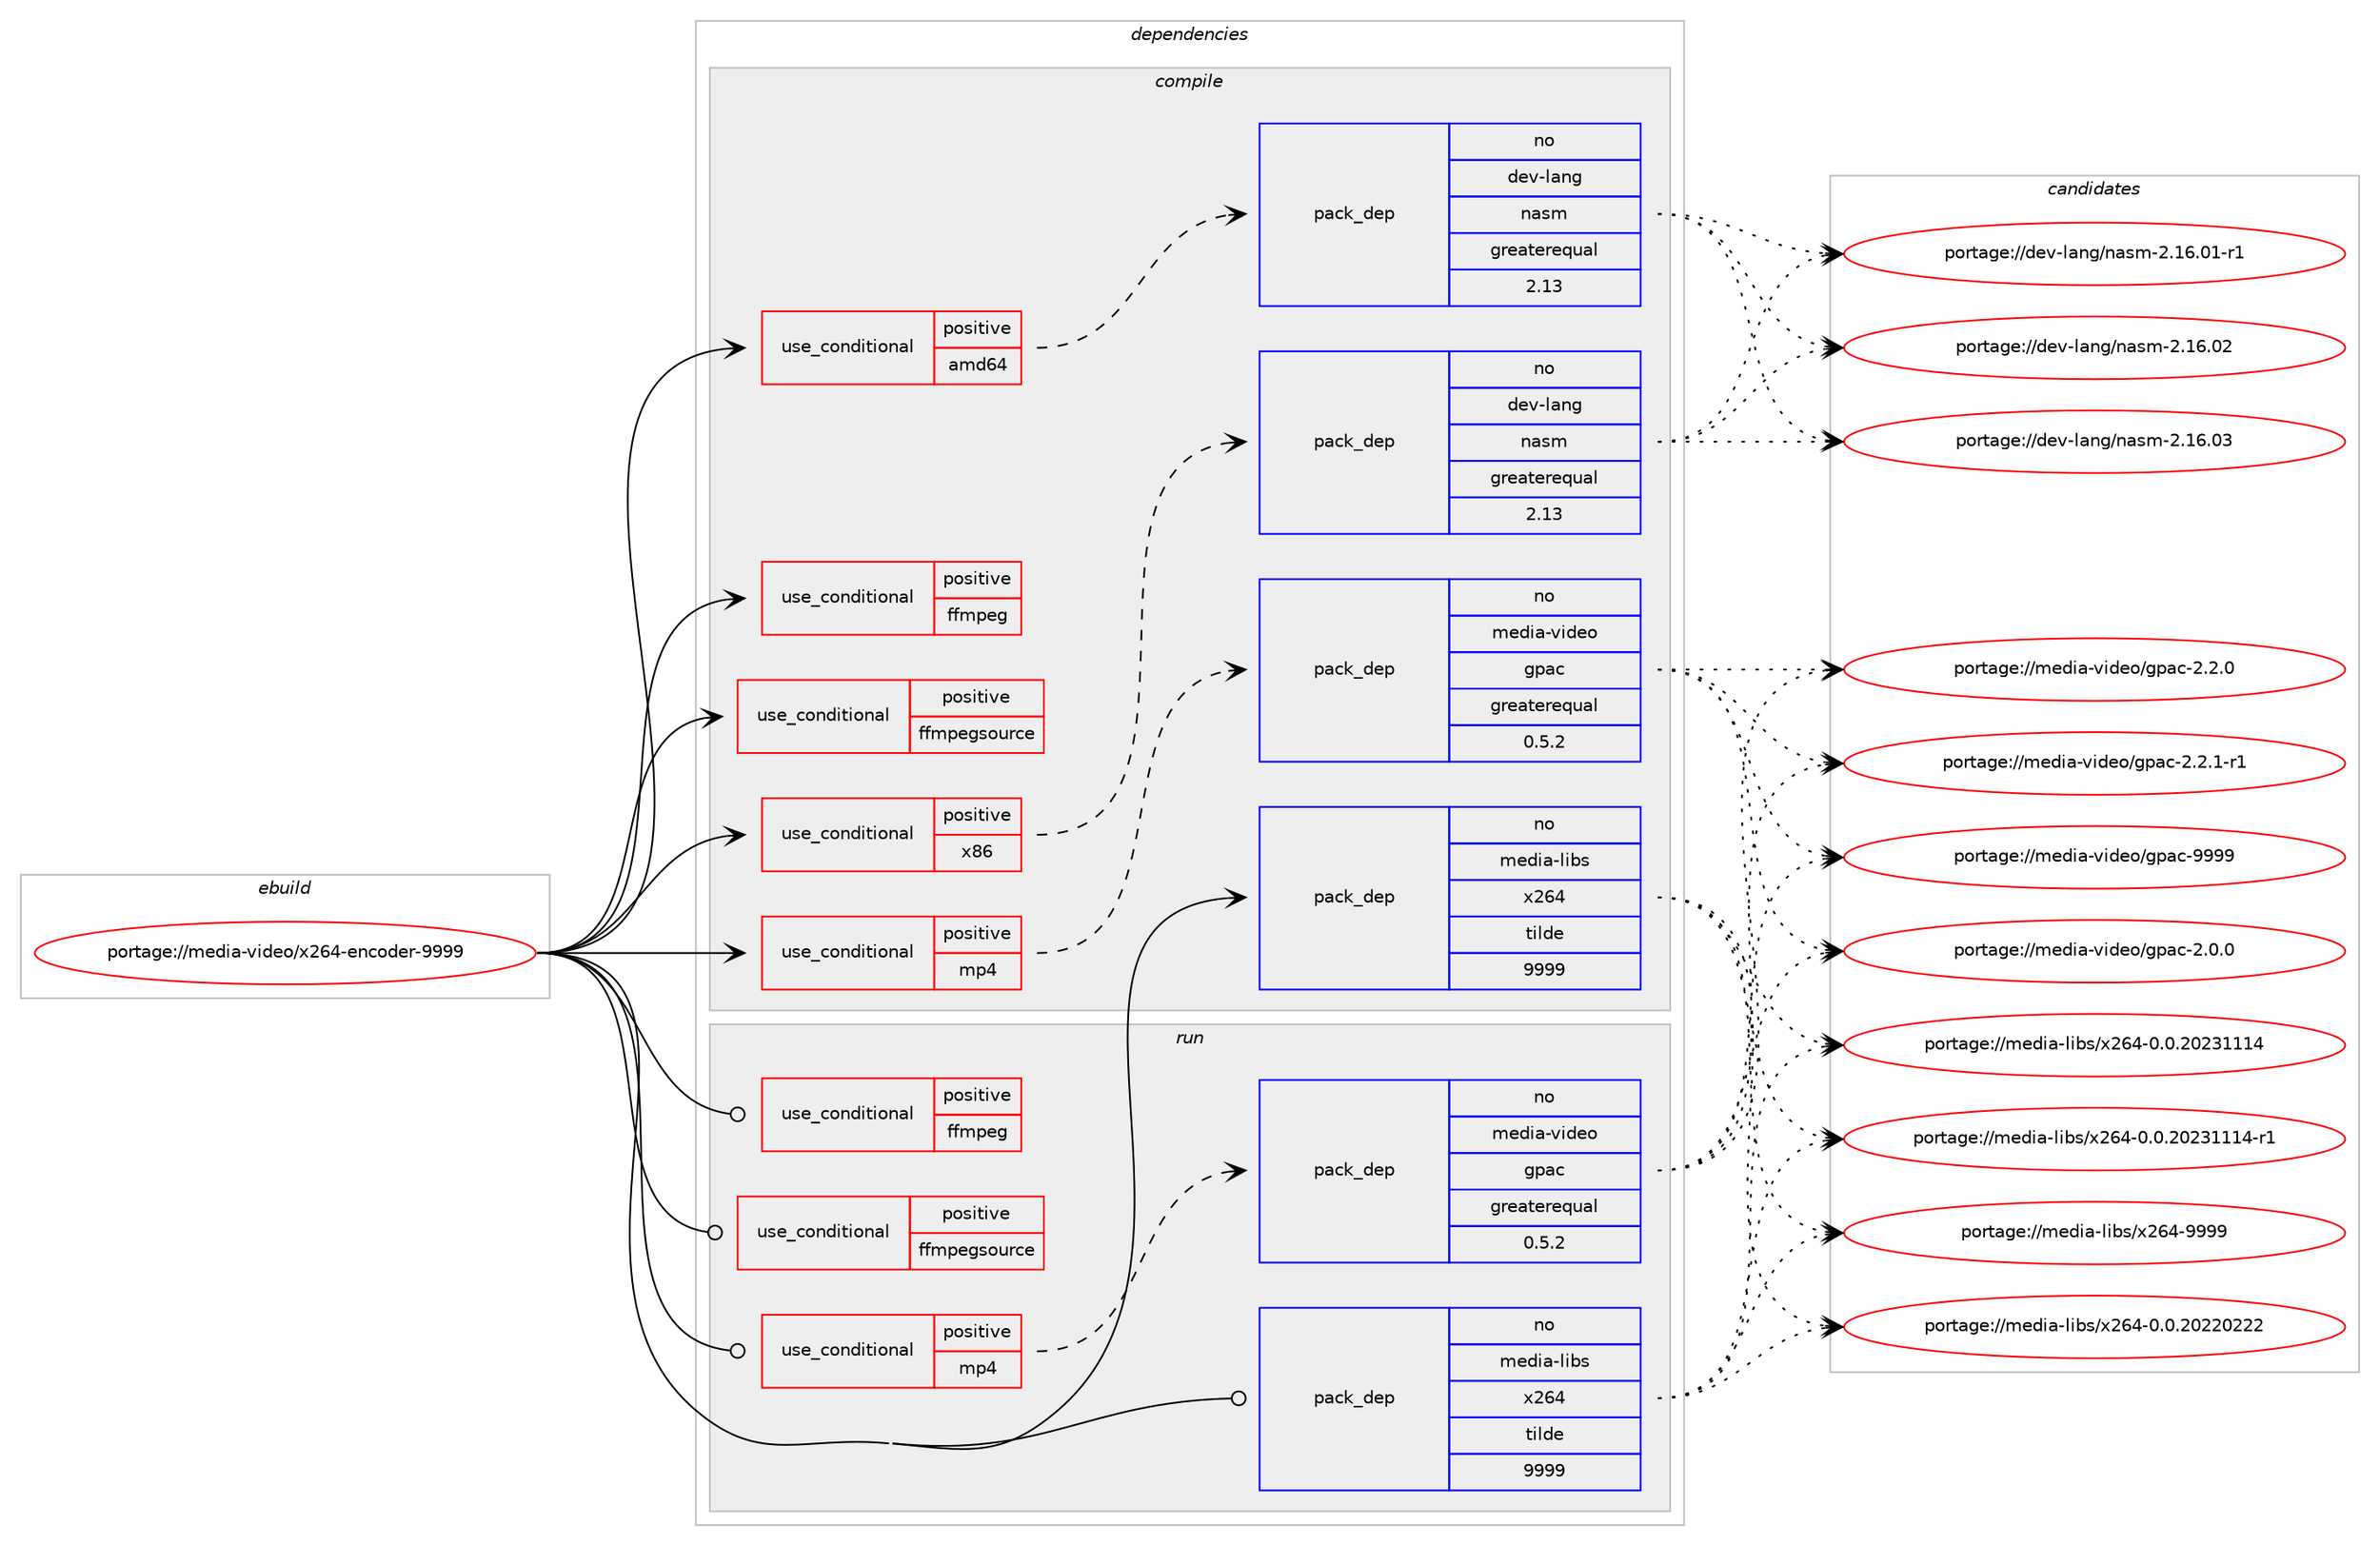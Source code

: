 digraph prolog {

# *************
# Graph options
# *************

newrank=true;
concentrate=true;
compound=true;
graph [rankdir=LR,fontname=Helvetica,fontsize=10,ranksep=1.5];#, ranksep=2.5, nodesep=0.2];
edge  [arrowhead=vee];
node  [fontname=Helvetica,fontsize=10];

# **********
# The ebuild
# **********

subgraph cluster_leftcol {
color=gray;
rank=same;
label=<<i>ebuild</i>>;
id [label="portage://media-video/x264-encoder-9999", color=red, width=4, href="../media-video/x264-encoder-9999.svg"];
}

# ****************
# The dependencies
# ****************

subgraph cluster_midcol {
color=gray;
label=<<i>dependencies</i>>;
subgraph cluster_compile {
fillcolor="#eeeeee";
style=filled;
label=<<i>compile</i>>;
subgraph cond84416 {
dependency172991 [label=<<TABLE BORDER="0" CELLBORDER="1" CELLSPACING="0" CELLPADDING="4"><TR><TD ROWSPAN="3" CELLPADDING="10">use_conditional</TD></TR><TR><TD>positive</TD></TR><TR><TD>amd64</TD></TR></TABLE>>, shape=none, color=red];
subgraph pack86088 {
dependency172992 [label=<<TABLE BORDER="0" CELLBORDER="1" CELLSPACING="0" CELLPADDING="4" WIDTH="220"><TR><TD ROWSPAN="6" CELLPADDING="30">pack_dep</TD></TR><TR><TD WIDTH="110">no</TD></TR><TR><TD>dev-lang</TD></TR><TR><TD>nasm</TD></TR><TR><TD>greaterequal</TD></TR><TR><TD>2.13</TD></TR></TABLE>>, shape=none, color=blue];
}
dependency172991:e -> dependency172992:w [weight=20,style="dashed",arrowhead="vee"];
}
id:e -> dependency172991:w [weight=20,style="solid",arrowhead="vee"];
subgraph cond84417 {
dependency172993 [label=<<TABLE BORDER="0" CELLBORDER="1" CELLSPACING="0" CELLPADDING="4"><TR><TD ROWSPAN="3" CELLPADDING="10">use_conditional</TD></TR><TR><TD>positive</TD></TR><TR><TD>ffmpeg</TD></TR></TABLE>>, shape=none, color=red];
# *** BEGIN UNKNOWN DEPENDENCY TYPE (TODO) ***
# dependency172993 -> package_dependency(portage://media-video/x264-encoder-9999,install,no,media-video,ffmpeg,none,[,,],any_same_slot,[])
# *** END UNKNOWN DEPENDENCY TYPE (TODO) ***

}
id:e -> dependency172993:w [weight=20,style="solid",arrowhead="vee"];
subgraph cond84418 {
dependency172994 [label=<<TABLE BORDER="0" CELLBORDER="1" CELLSPACING="0" CELLPADDING="4"><TR><TD ROWSPAN="3" CELLPADDING="10">use_conditional</TD></TR><TR><TD>positive</TD></TR><TR><TD>ffmpegsource</TD></TR></TABLE>>, shape=none, color=red];
# *** BEGIN UNKNOWN DEPENDENCY TYPE (TODO) ***
# dependency172994 -> package_dependency(portage://media-video/x264-encoder-9999,install,no,media-libs,ffmpegsource,none,[,,],[],[])
# *** END UNKNOWN DEPENDENCY TYPE (TODO) ***

}
id:e -> dependency172994:w [weight=20,style="solid",arrowhead="vee"];
subgraph cond84419 {
dependency172995 [label=<<TABLE BORDER="0" CELLBORDER="1" CELLSPACING="0" CELLPADDING="4"><TR><TD ROWSPAN="3" CELLPADDING="10">use_conditional</TD></TR><TR><TD>positive</TD></TR><TR><TD>mp4</TD></TR></TABLE>>, shape=none, color=red];
subgraph pack86089 {
dependency172996 [label=<<TABLE BORDER="0" CELLBORDER="1" CELLSPACING="0" CELLPADDING="4" WIDTH="220"><TR><TD ROWSPAN="6" CELLPADDING="30">pack_dep</TD></TR><TR><TD WIDTH="110">no</TD></TR><TR><TD>media-video</TD></TR><TR><TD>gpac</TD></TR><TR><TD>greaterequal</TD></TR><TR><TD>0.5.2</TD></TR></TABLE>>, shape=none, color=blue];
}
dependency172995:e -> dependency172996:w [weight=20,style="dashed",arrowhead="vee"];
}
id:e -> dependency172995:w [weight=20,style="solid",arrowhead="vee"];
subgraph cond84420 {
dependency172997 [label=<<TABLE BORDER="0" CELLBORDER="1" CELLSPACING="0" CELLPADDING="4"><TR><TD ROWSPAN="3" CELLPADDING="10">use_conditional</TD></TR><TR><TD>positive</TD></TR><TR><TD>x86</TD></TR></TABLE>>, shape=none, color=red];
subgraph pack86090 {
dependency172998 [label=<<TABLE BORDER="0" CELLBORDER="1" CELLSPACING="0" CELLPADDING="4" WIDTH="220"><TR><TD ROWSPAN="6" CELLPADDING="30">pack_dep</TD></TR><TR><TD WIDTH="110">no</TD></TR><TR><TD>dev-lang</TD></TR><TR><TD>nasm</TD></TR><TR><TD>greaterequal</TD></TR><TR><TD>2.13</TD></TR></TABLE>>, shape=none, color=blue];
}
dependency172997:e -> dependency172998:w [weight=20,style="dashed",arrowhead="vee"];
}
id:e -> dependency172997:w [weight=20,style="solid",arrowhead="vee"];
subgraph pack86091 {
dependency172999 [label=<<TABLE BORDER="0" CELLBORDER="1" CELLSPACING="0" CELLPADDING="4" WIDTH="220"><TR><TD ROWSPAN="6" CELLPADDING="30">pack_dep</TD></TR><TR><TD WIDTH="110">no</TD></TR><TR><TD>media-libs</TD></TR><TR><TD>x264</TD></TR><TR><TD>tilde</TD></TR><TR><TD>9999</TD></TR></TABLE>>, shape=none, color=blue];
}
id:e -> dependency172999:w [weight=20,style="solid",arrowhead="vee"];
}
subgraph cluster_compileandrun {
fillcolor="#eeeeee";
style=filled;
label=<<i>compile and run</i>>;
}
subgraph cluster_run {
fillcolor="#eeeeee";
style=filled;
label=<<i>run</i>>;
subgraph cond84421 {
dependency173000 [label=<<TABLE BORDER="0" CELLBORDER="1" CELLSPACING="0" CELLPADDING="4"><TR><TD ROWSPAN="3" CELLPADDING="10">use_conditional</TD></TR><TR><TD>positive</TD></TR><TR><TD>ffmpeg</TD></TR></TABLE>>, shape=none, color=red];
# *** BEGIN UNKNOWN DEPENDENCY TYPE (TODO) ***
# dependency173000 -> package_dependency(portage://media-video/x264-encoder-9999,run,no,media-video,ffmpeg,none,[,,],any_same_slot,[])
# *** END UNKNOWN DEPENDENCY TYPE (TODO) ***

}
id:e -> dependency173000:w [weight=20,style="solid",arrowhead="odot"];
subgraph cond84422 {
dependency173001 [label=<<TABLE BORDER="0" CELLBORDER="1" CELLSPACING="0" CELLPADDING="4"><TR><TD ROWSPAN="3" CELLPADDING="10">use_conditional</TD></TR><TR><TD>positive</TD></TR><TR><TD>ffmpegsource</TD></TR></TABLE>>, shape=none, color=red];
# *** BEGIN UNKNOWN DEPENDENCY TYPE (TODO) ***
# dependency173001 -> package_dependency(portage://media-video/x264-encoder-9999,run,no,media-libs,ffmpegsource,none,[,,],[],[])
# *** END UNKNOWN DEPENDENCY TYPE (TODO) ***

}
id:e -> dependency173001:w [weight=20,style="solid",arrowhead="odot"];
subgraph cond84423 {
dependency173002 [label=<<TABLE BORDER="0" CELLBORDER="1" CELLSPACING="0" CELLPADDING="4"><TR><TD ROWSPAN="3" CELLPADDING="10">use_conditional</TD></TR><TR><TD>positive</TD></TR><TR><TD>mp4</TD></TR></TABLE>>, shape=none, color=red];
subgraph pack86092 {
dependency173003 [label=<<TABLE BORDER="0" CELLBORDER="1" CELLSPACING="0" CELLPADDING="4" WIDTH="220"><TR><TD ROWSPAN="6" CELLPADDING="30">pack_dep</TD></TR><TR><TD WIDTH="110">no</TD></TR><TR><TD>media-video</TD></TR><TR><TD>gpac</TD></TR><TR><TD>greaterequal</TD></TR><TR><TD>0.5.2</TD></TR></TABLE>>, shape=none, color=blue];
}
dependency173002:e -> dependency173003:w [weight=20,style="dashed",arrowhead="vee"];
}
id:e -> dependency173002:w [weight=20,style="solid",arrowhead="odot"];
subgraph pack86093 {
dependency173004 [label=<<TABLE BORDER="0" CELLBORDER="1" CELLSPACING="0" CELLPADDING="4" WIDTH="220"><TR><TD ROWSPAN="6" CELLPADDING="30">pack_dep</TD></TR><TR><TD WIDTH="110">no</TD></TR><TR><TD>media-libs</TD></TR><TR><TD>x264</TD></TR><TR><TD>tilde</TD></TR><TR><TD>9999</TD></TR></TABLE>>, shape=none, color=blue];
}
id:e -> dependency173004:w [weight=20,style="solid",arrowhead="odot"];
}
}

# **************
# The candidates
# **************

subgraph cluster_choices {
rank=same;
color=gray;
label=<<i>candidates</i>>;

subgraph choice86088 {
color=black;
nodesep=1;
choice1001011184510897110103471109711510945504649544648494511449 [label="portage://dev-lang/nasm-2.16.01-r1", color=red, width=4,href="../dev-lang/nasm-2.16.01-r1.svg"];
choice100101118451089711010347110971151094550464954464850 [label="portage://dev-lang/nasm-2.16.02", color=red, width=4,href="../dev-lang/nasm-2.16.02.svg"];
choice100101118451089711010347110971151094550464954464851 [label="portage://dev-lang/nasm-2.16.03", color=red, width=4,href="../dev-lang/nasm-2.16.03.svg"];
dependency172992:e -> choice1001011184510897110103471109711510945504649544648494511449:w [style=dotted,weight="100"];
dependency172992:e -> choice100101118451089711010347110971151094550464954464850:w [style=dotted,weight="100"];
dependency172992:e -> choice100101118451089711010347110971151094550464954464851:w [style=dotted,weight="100"];
}
subgraph choice86089 {
color=black;
nodesep=1;
choice1091011001059745118105100101111471031129799455046484648 [label="portage://media-video/gpac-2.0.0", color=red, width=4,href="../media-video/gpac-2.0.0.svg"];
choice1091011001059745118105100101111471031129799455046504648 [label="portage://media-video/gpac-2.2.0", color=red, width=4,href="../media-video/gpac-2.2.0.svg"];
choice10910110010597451181051001011114710311297994550465046494511449 [label="portage://media-video/gpac-2.2.1-r1", color=red, width=4,href="../media-video/gpac-2.2.1-r1.svg"];
choice10910110010597451181051001011114710311297994557575757 [label="portage://media-video/gpac-9999", color=red, width=4,href="../media-video/gpac-9999.svg"];
dependency172996:e -> choice1091011001059745118105100101111471031129799455046484648:w [style=dotted,weight="100"];
dependency172996:e -> choice1091011001059745118105100101111471031129799455046504648:w [style=dotted,weight="100"];
dependency172996:e -> choice10910110010597451181051001011114710311297994550465046494511449:w [style=dotted,weight="100"];
dependency172996:e -> choice10910110010597451181051001011114710311297994557575757:w [style=dotted,weight="100"];
}
subgraph choice86090 {
color=black;
nodesep=1;
choice1001011184510897110103471109711510945504649544648494511449 [label="portage://dev-lang/nasm-2.16.01-r1", color=red, width=4,href="../dev-lang/nasm-2.16.01-r1.svg"];
choice100101118451089711010347110971151094550464954464850 [label="portage://dev-lang/nasm-2.16.02", color=red, width=4,href="../dev-lang/nasm-2.16.02.svg"];
choice100101118451089711010347110971151094550464954464851 [label="portage://dev-lang/nasm-2.16.03", color=red, width=4,href="../dev-lang/nasm-2.16.03.svg"];
dependency172998:e -> choice1001011184510897110103471109711510945504649544648494511449:w [style=dotted,weight="100"];
dependency172998:e -> choice100101118451089711010347110971151094550464954464850:w [style=dotted,weight="100"];
dependency172998:e -> choice100101118451089711010347110971151094550464954464851:w [style=dotted,weight="100"];
}
subgraph choice86091 {
color=black;
nodesep=1;
choice1091011001059745108105981154712050545245484648465048505048505050 [label="portage://media-libs/x264-0.0.20220222", color=red, width=4,href="../media-libs/x264-0.0.20220222.svg"];
choice1091011001059745108105981154712050545245484648465048505149494952 [label="portage://media-libs/x264-0.0.20231114", color=red, width=4,href="../media-libs/x264-0.0.20231114.svg"];
choice10910110010597451081059811547120505452454846484650485051494949524511449 [label="portage://media-libs/x264-0.0.20231114-r1", color=red, width=4,href="../media-libs/x264-0.0.20231114-r1.svg"];
choice109101100105974510810598115471205054524557575757 [label="portage://media-libs/x264-9999", color=red, width=4,href="../media-libs/x264-9999.svg"];
dependency172999:e -> choice1091011001059745108105981154712050545245484648465048505048505050:w [style=dotted,weight="100"];
dependency172999:e -> choice1091011001059745108105981154712050545245484648465048505149494952:w [style=dotted,weight="100"];
dependency172999:e -> choice10910110010597451081059811547120505452454846484650485051494949524511449:w [style=dotted,weight="100"];
dependency172999:e -> choice109101100105974510810598115471205054524557575757:w [style=dotted,weight="100"];
}
subgraph choice86092 {
color=black;
nodesep=1;
choice1091011001059745118105100101111471031129799455046484648 [label="portage://media-video/gpac-2.0.0", color=red, width=4,href="../media-video/gpac-2.0.0.svg"];
choice1091011001059745118105100101111471031129799455046504648 [label="portage://media-video/gpac-2.2.0", color=red, width=4,href="../media-video/gpac-2.2.0.svg"];
choice10910110010597451181051001011114710311297994550465046494511449 [label="portage://media-video/gpac-2.2.1-r1", color=red, width=4,href="../media-video/gpac-2.2.1-r1.svg"];
choice10910110010597451181051001011114710311297994557575757 [label="portage://media-video/gpac-9999", color=red, width=4,href="../media-video/gpac-9999.svg"];
dependency173003:e -> choice1091011001059745118105100101111471031129799455046484648:w [style=dotted,weight="100"];
dependency173003:e -> choice1091011001059745118105100101111471031129799455046504648:w [style=dotted,weight="100"];
dependency173003:e -> choice10910110010597451181051001011114710311297994550465046494511449:w [style=dotted,weight="100"];
dependency173003:e -> choice10910110010597451181051001011114710311297994557575757:w [style=dotted,weight="100"];
}
subgraph choice86093 {
color=black;
nodesep=1;
choice1091011001059745108105981154712050545245484648465048505048505050 [label="portage://media-libs/x264-0.0.20220222", color=red, width=4,href="../media-libs/x264-0.0.20220222.svg"];
choice1091011001059745108105981154712050545245484648465048505149494952 [label="portage://media-libs/x264-0.0.20231114", color=red, width=4,href="../media-libs/x264-0.0.20231114.svg"];
choice10910110010597451081059811547120505452454846484650485051494949524511449 [label="portage://media-libs/x264-0.0.20231114-r1", color=red, width=4,href="../media-libs/x264-0.0.20231114-r1.svg"];
choice109101100105974510810598115471205054524557575757 [label="portage://media-libs/x264-9999", color=red, width=4,href="../media-libs/x264-9999.svg"];
dependency173004:e -> choice1091011001059745108105981154712050545245484648465048505048505050:w [style=dotted,weight="100"];
dependency173004:e -> choice1091011001059745108105981154712050545245484648465048505149494952:w [style=dotted,weight="100"];
dependency173004:e -> choice10910110010597451081059811547120505452454846484650485051494949524511449:w [style=dotted,weight="100"];
dependency173004:e -> choice109101100105974510810598115471205054524557575757:w [style=dotted,weight="100"];
}
}

}
